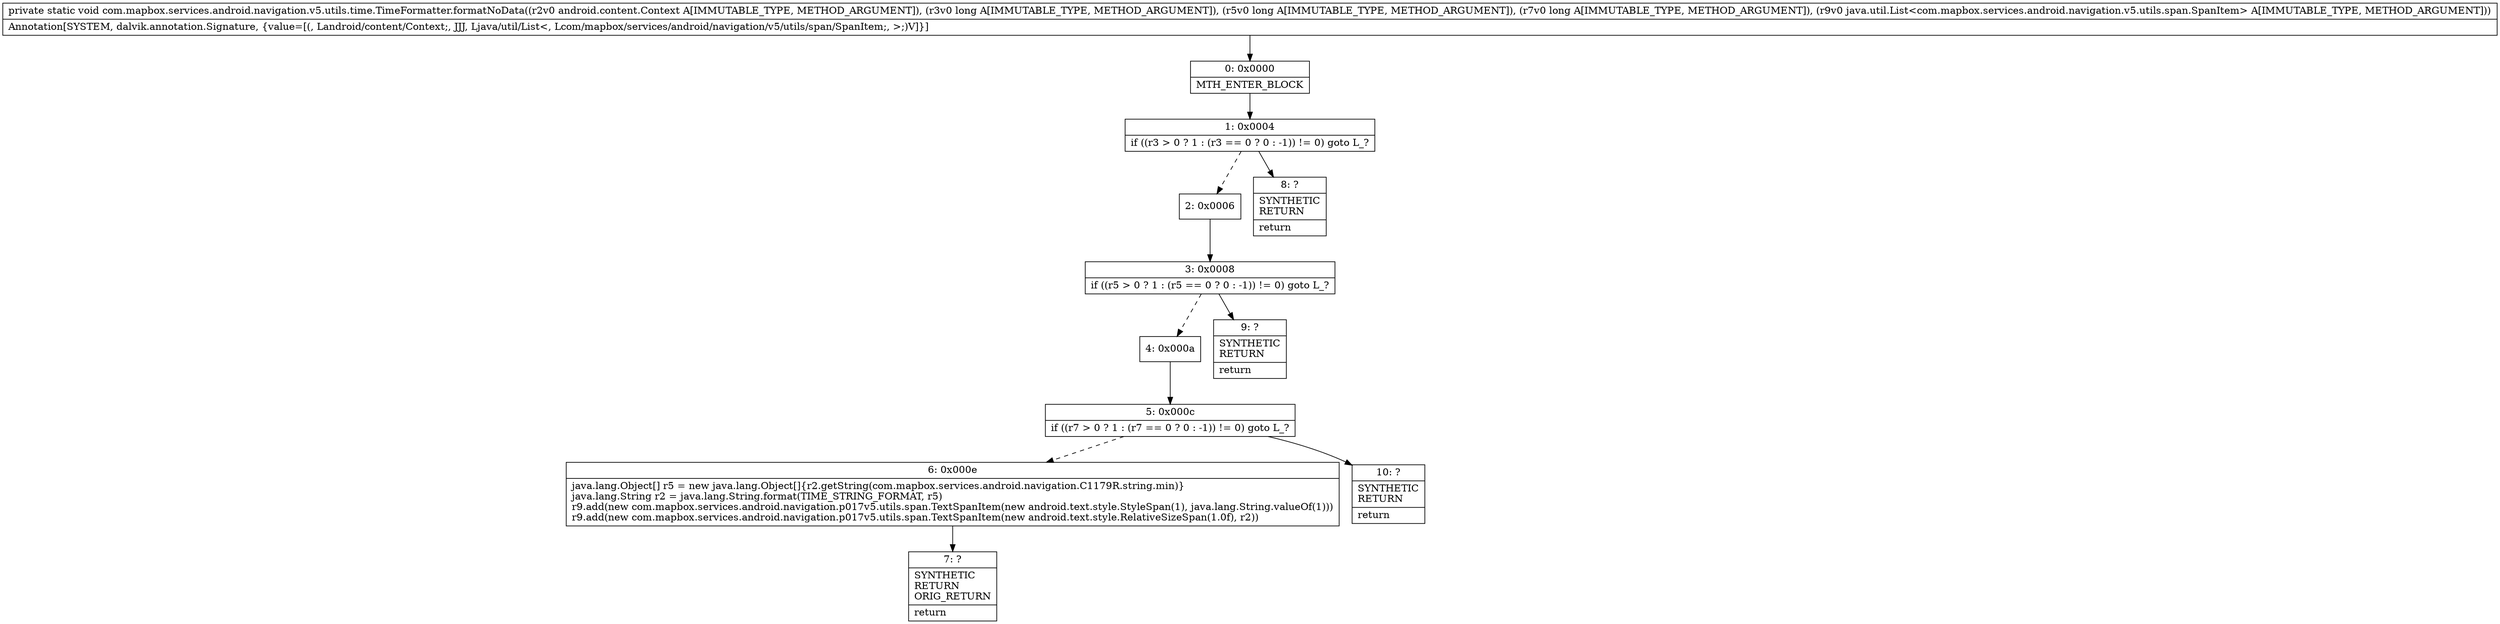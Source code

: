 digraph "CFG forcom.mapbox.services.android.navigation.v5.utils.time.TimeFormatter.formatNoData(Landroid\/content\/Context;JJJLjava\/util\/List;)V" {
Node_0 [shape=record,label="{0\:\ 0x0000|MTH_ENTER_BLOCK\l}"];
Node_1 [shape=record,label="{1\:\ 0x0004|if ((r3 \> 0 ? 1 : (r3 == 0 ? 0 : \-1)) != 0) goto L_?\l}"];
Node_2 [shape=record,label="{2\:\ 0x0006}"];
Node_3 [shape=record,label="{3\:\ 0x0008|if ((r5 \> 0 ? 1 : (r5 == 0 ? 0 : \-1)) != 0) goto L_?\l}"];
Node_4 [shape=record,label="{4\:\ 0x000a}"];
Node_5 [shape=record,label="{5\:\ 0x000c|if ((r7 \> 0 ? 1 : (r7 == 0 ? 0 : \-1)) != 0) goto L_?\l}"];
Node_6 [shape=record,label="{6\:\ 0x000e|java.lang.Object[] r5 = new java.lang.Object[]\{r2.getString(com.mapbox.services.android.navigation.C1179R.string.min)\}\ljava.lang.String r2 = java.lang.String.format(TIME_STRING_FORMAT, r5)\lr9.add(new com.mapbox.services.android.navigation.p017v5.utils.span.TextSpanItem(new android.text.style.StyleSpan(1), java.lang.String.valueOf(1)))\lr9.add(new com.mapbox.services.android.navigation.p017v5.utils.span.TextSpanItem(new android.text.style.RelativeSizeSpan(1.0f), r2))\l}"];
Node_7 [shape=record,label="{7\:\ ?|SYNTHETIC\lRETURN\lORIG_RETURN\l|return\l}"];
Node_8 [shape=record,label="{8\:\ ?|SYNTHETIC\lRETURN\l|return\l}"];
Node_9 [shape=record,label="{9\:\ ?|SYNTHETIC\lRETURN\l|return\l}"];
Node_10 [shape=record,label="{10\:\ ?|SYNTHETIC\lRETURN\l|return\l}"];
MethodNode[shape=record,label="{private static void com.mapbox.services.android.navigation.v5.utils.time.TimeFormatter.formatNoData((r2v0 android.content.Context A[IMMUTABLE_TYPE, METHOD_ARGUMENT]), (r3v0 long A[IMMUTABLE_TYPE, METHOD_ARGUMENT]), (r5v0 long A[IMMUTABLE_TYPE, METHOD_ARGUMENT]), (r7v0 long A[IMMUTABLE_TYPE, METHOD_ARGUMENT]), (r9v0 java.util.List\<com.mapbox.services.android.navigation.v5.utils.span.SpanItem\> A[IMMUTABLE_TYPE, METHOD_ARGUMENT]))  | Annotation[SYSTEM, dalvik.annotation.Signature, \{value=[(, Landroid\/content\/Context;, JJJ, Ljava\/util\/List\<, Lcom\/mapbox\/services\/android\/navigation\/v5\/utils\/span\/SpanItem;, \>;)V]\}]\l}"];
MethodNode -> Node_0;
Node_0 -> Node_1;
Node_1 -> Node_2[style=dashed];
Node_1 -> Node_8;
Node_2 -> Node_3;
Node_3 -> Node_4[style=dashed];
Node_3 -> Node_9;
Node_4 -> Node_5;
Node_5 -> Node_6[style=dashed];
Node_5 -> Node_10;
Node_6 -> Node_7;
}

